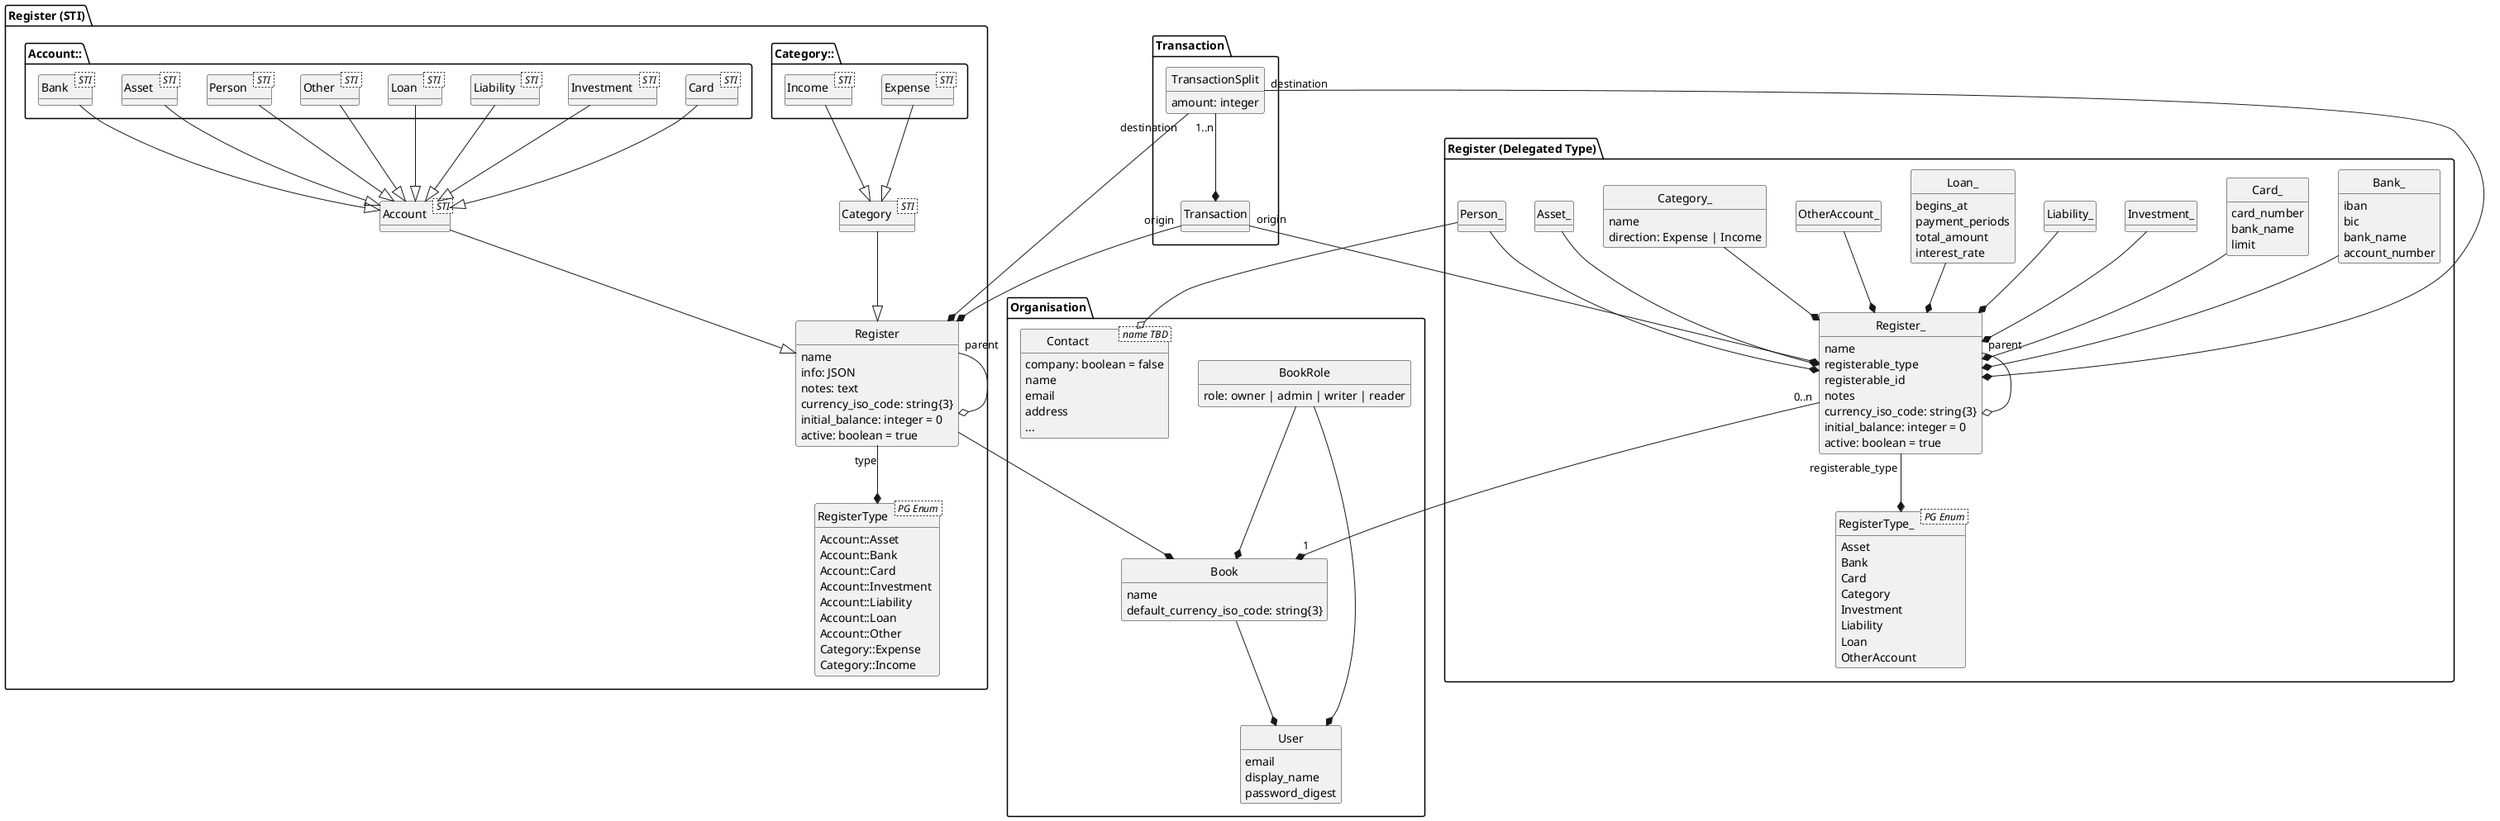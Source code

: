 @startuml Model

hide empty methods
hide circle

package Organisation {
  class Book {
    name
    default_currency_iso_code: string{3}
  }
  Book --* User

  class User {
    email
    display_name
    password_digest
  }

  class BookRole {
    role: owner | admin | writer | reader
  }
  BookRole --* Book
  BookRole --* User

  class Contact < name TBD > {
    company: boolean = false
    name
    email
    address
    ...
  }
}

package "Register (STI)" {
  enum RegisterType < PG Enum > {
    Account::Asset
    Account::Bank
    Account::Card
    Account::Investment
    Account::Liability
    Account::Loan
    Account::Other
    Category::Expense
    Category::Income
  }

  class Register {
    name
    info: JSON
    notes: text
    currency_iso_code: string{3}
    initial_balance: integer = 0
    active: boolean = true
  }
  Register --* Book
  Register "parent" --o Register
  Register "type" --* RegisterType

  class Category < STI > {
  }
  Category --|> Register

  package Category:: {
    class Expense < STI > {}
    Expense --|> Category

    class Income < STI > {}
    Income --|> Category
  }

  class Account < STI > {}
  Account --|> Register

  package Account:: {
    class Asset < STI > {}
    Asset --|> Account

    class Bank < STI > {}
    Bank --|> Account

    class Card < STI > {}
    Card --|> Account

    class Investment < STI > {}
    Investment --|> Account

    class Liability < STI > {}
    Liability --|> Account

    class Loan < STI > {}
    Loan --|> Account

    class Other < STI > {}
    Other --|> Account

    class Person < STI > {}
    Person --|> Account
  }

}

package "Register (Delegated Type)" {
  class Register_ {
    name
    registerable_type
    registerable_id
    notes
    currency_iso_code: string{3}
    initial_balance: integer = 0
    active: boolean = true
  }
  Register_ "0..n" --* "1" Book
  Register_ "parent" --o Register_
  Register_ "registerable_type" --* RegisterType_

  enum RegisterType_ < PG Enum > {
    Asset
    Bank
    Card
    Category
    Investment
    Liability
    Loan
    OtherAccount
  }

  class Category_ {
    name
    direction: Expense | Income
  }
  Category_ --* Register_

  class Asset_ {
  }
  Asset_ --* Register_

  class Bank_ {
    iban
    bic
    bank_name
    account_number
  }
  Bank_ --* Register_

  class Card_ {
    card_number
    bank_name
    limit
  }
  Card_ --* Register_

  class Investment_ {}
  Investment_ --* Register_

  class Liability_ {}
  Liability_ --* Register_

  class Loan_ {
    begins_at
    payment_periods
    total_amount
    interest_rate
  }
  Loan_ --* Register_

  class OtherAccount_ {}
  OtherAccount_ --* Register_

  class Person_ {
  }
  Person_ --* Register_
  Person_ --o Contact
}

package Transaction {
  class Transaction {

  }
  Transaction "origin" --* Register
  Transaction "origin" --* Register_

  class TransactionSplit {
    amount: integer
  }
  TransactionSplit "1..n" --* Transaction
  TransactionSplit "destination" --* Register
  TransactionSplit "destination" --* Register_
}

@enduml
